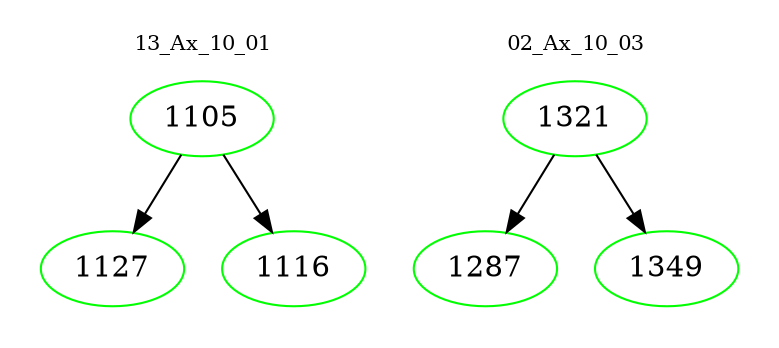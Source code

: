 digraph{
subgraph cluster_0 {
color = white
label = "13_Ax_10_01";
fontsize=10;
T0_1105 [label="1105", color="green"]
T0_1105 -> T0_1127 [color="black"]
T0_1127 [label="1127", color="green"]
T0_1105 -> T0_1116 [color="black"]
T0_1116 [label="1116", color="green"]
}
subgraph cluster_1 {
color = white
label = "02_Ax_10_03";
fontsize=10;
T1_1321 [label="1321", color="green"]
T1_1321 -> T1_1287 [color="black"]
T1_1287 [label="1287", color="green"]
T1_1321 -> T1_1349 [color="black"]
T1_1349 [label="1349", color="green"]
}
}
